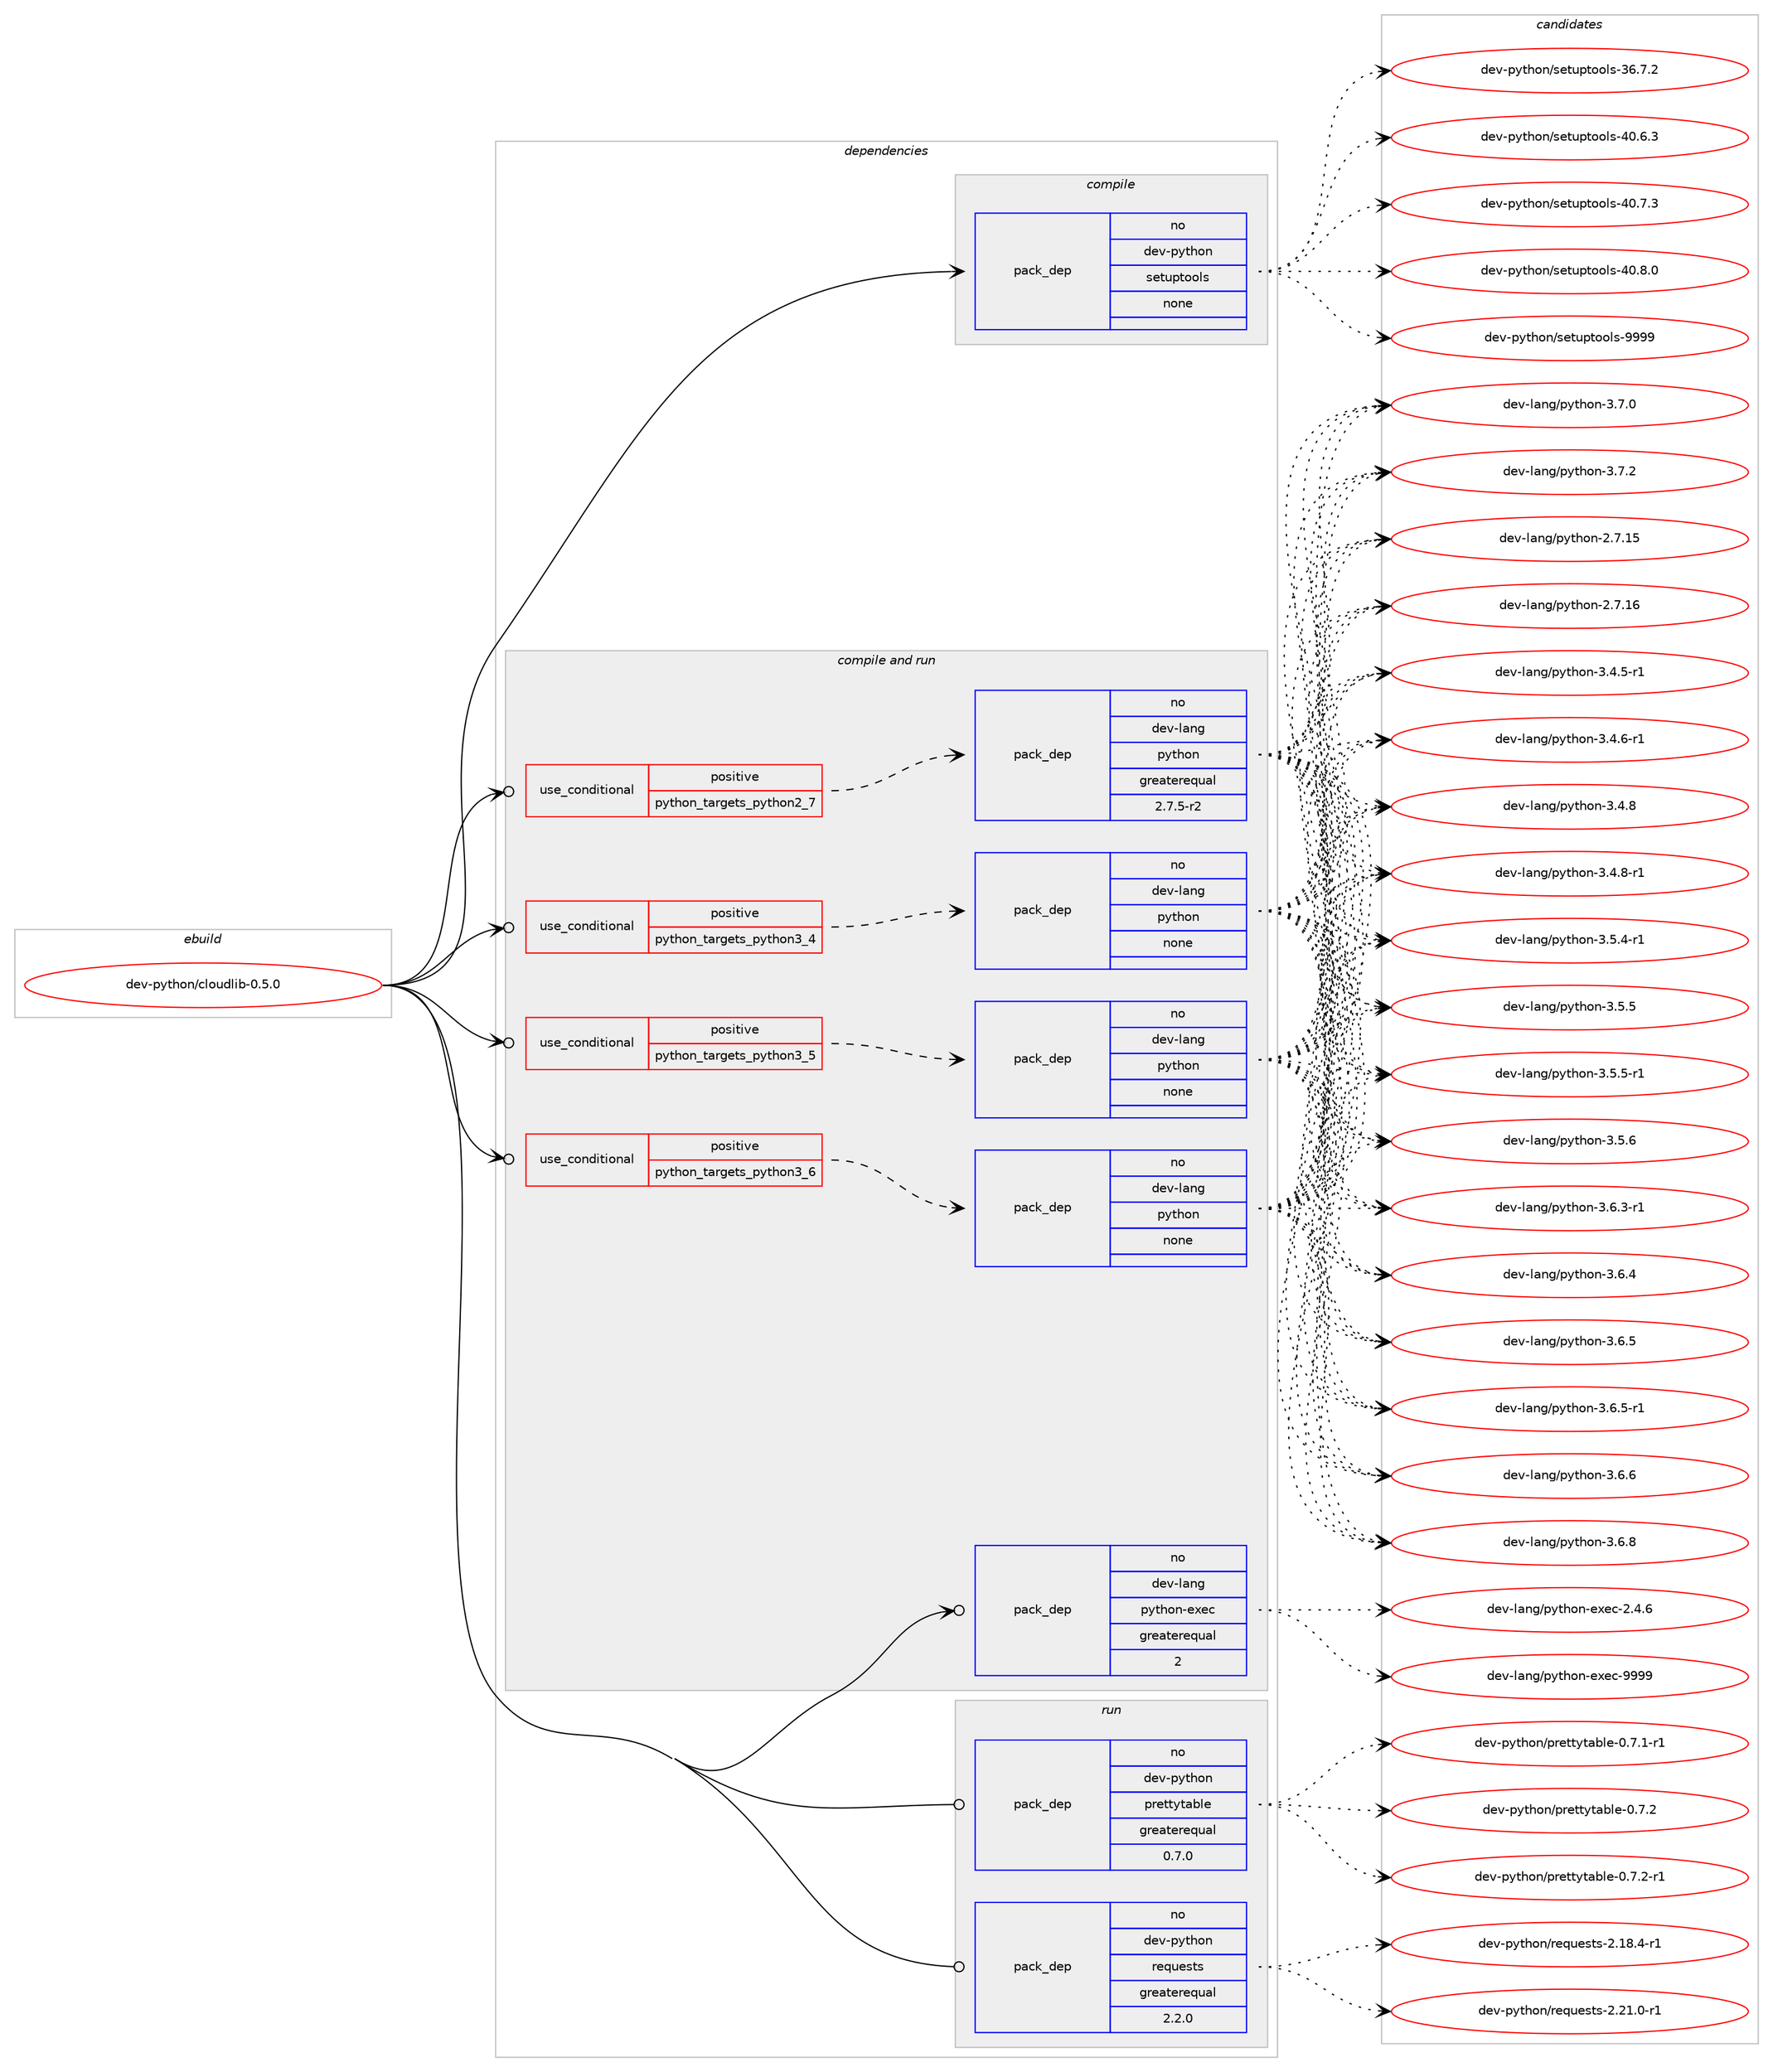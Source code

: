 digraph prolog {

# *************
# Graph options
# *************

newrank=true;
concentrate=true;
compound=true;
graph [rankdir=LR,fontname=Helvetica,fontsize=10,ranksep=1.5];#, ranksep=2.5, nodesep=0.2];
edge  [arrowhead=vee];
node  [fontname=Helvetica,fontsize=10];

# **********
# The ebuild
# **********

subgraph cluster_leftcol {
color=gray;
rank=same;
label=<<i>ebuild</i>>;
id [label="dev-python/cloudlib-0.5.0", color=red, width=4, href="../dev-python/cloudlib-0.5.0.svg"];
}

# ****************
# The dependencies
# ****************

subgraph cluster_midcol {
color=gray;
label=<<i>dependencies</i>>;
subgraph cluster_compile {
fillcolor="#eeeeee";
style=filled;
label=<<i>compile</i>>;
subgraph pack1007992 {
dependency1403728 [label=<<TABLE BORDER="0" CELLBORDER="1" CELLSPACING="0" CELLPADDING="4" WIDTH="220"><TR><TD ROWSPAN="6" CELLPADDING="30">pack_dep</TD></TR><TR><TD WIDTH="110">no</TD></TR><TR><TD>dev-python</TD></TR><TR><TD>setuptools</TD></TR><TR><TD>none</TD></TR><TR><TD></TD></TR></TABLE>>, shape=none, color=blue];
}
id:e -> dependency1403728:w [weight=20,style="solid",arrowhead="vee"];
}
subgraph cluster_compileandrun {
fillcolor="#eeeeee";
style=filled;
label=<<i>compile and run</i>>;
subgraph cond372501 {
dependency1403729 [label=<<TABLE BORDER="0" CELLBORDER="1" CELLSPACING="0" CELLPADDING="4"><TR><TD ROWSPAN="3" CELLPADDING="10">use_conditional</TD></TR><TR><TD>positive</TD></TR><TR><TD>python_targets_python2_7</TD></TR></TABLE>>, shape=none, color=red];
subgraph pack1007993 {
dependency1403730 [label=<<TABLE BORDER="0" CELLBORDER="1" CELLSPACING="0" CELLPADDING="4" WIDTH="220"><TR><TD ROWSPAN="6" CELLPADDING="30">pack_dep</TD></TR><TR><TD WIDTH="110">no</TD></TR><TR><TD>dev-lang</TD></TR><TR><TD>python</TD></TR><TR><TD>greaterequal</TD></TR><TR><TD>2.7.5-r2</TD></TR></TABLE>>, shape=none, color=blue];
}
dependency1403729:e -> dependency1403730:w [weight=20,style="dashed",arrowhead="vee"];
}
id:e -> dependency1403729:w [weight=20,style="solid",arrowhead="odotvee"];
subgraph cond372502 {
dependency1403731 [label=<<TABLE BORDER="0" CELLBORDER="1" CELLSPACING="0" CELLPADDING="4"><TR><TD ROWSPAN="3" CELLPADDING="10">use_conditional</TD></TR><TR><TD>positive</TD></TR><TR><TD>python_targets_python3_4</TD></TR></TABLE>>, shape=none, color=red];
subgraph pack1007994 {
dependency1403732 [label=<<TABLE BORDER="0" CELLBORDER="1" CELLSPACING="0" CELLPADDING="4" WIDTH="220"><TR><TD ROWSPAN="6" CELLPADDING="30">pack_dep</TD></TR><TR><TD WIDTH="110">no</TD></TR><TR><TD>dev-lang</TD></TR><TR><TD>python</TD></TR><TR><TD>none</TD></TR><TR><TD></TD></TR></TABLE>>, shape=none, color=blue];
}
dependency1403731:e -> dependency1403732:w [weight=20,style="dashed",arrowhead="vee"];
}
id:e -> dependency1403731:w [weight=20,style="solid",arrowhead="odotvee"];
subgraph cond372503 {
dependency1403733 [label=<<TABLE BORDER="0" CELLBORDER="1" CELLSPACING="0" CELLPADDING="4"><TR><TD ROWSPAN="3" CELLPADDING="10">use_conditional</TD></TR><TR><TD>positive</TD></TR><TR><TD>python_targets_python3_5</TD></TR></TABLE>>, shape=none, color=red];
subgraph pack1007995 {
dependency1403734 [label=<<TABLE BORDER="0" CELLBORDER="1" CELLSPACING="0" CELLPADDING="4" WIDTH="220"><TR><TD ROWSPAN="6" CELLPADDING="30">pack_dep</TD></TR><TR><TD WIDTH="110">no</TD></TR><TR><TD>dev-lang</TD></TR><TR><TD>python</TD></TR><TR><TD>none</TD></TR><TR><TD></TD></TR></TABLE>>, shape=none, color=blue];
}
dependency1403733:e -> dependency1403734:w [weight=20,style="dashed",arrowhead="vee"];
}
id:e -> dependency1403733:w [weight=20,style="solid",arrowhead="odotvee"];
subgraph cond372504 {
dependency1403735 [label=<<TABLE BORDER="0" CELLBORDER="1" CELLSPACING="0" CELLPADDING="4"><TR><TD ROWSPAN="3" CELLPADDING="10">use_conditional</TD></TR><TR><TD>positive</TD></TR><TR><TD>python_targets_python3_6</TD></TR></TABLE>>, shape=none, color=red];
subgraph pack1007996 {
dependency1403736 [label=<<TABLE BORDER="0" CELLBORDER="1" CELLSPACING="0" CELLPADDING="4" WIDTH="220"><TR><TD ROWSPAN="6" CELLPADDING="30">pack_dep</TD></TR><TR><TD WIDTH="110">no</TD></TR><TR><TD>dev-lang</TD></TR><TR><TD>python</TD></TR><TR><TD>none</TD></TR><TR><TD></TD></TR></TABLE>>, shape=none, color=blue];
}
dependency1403735:e -> dependency1403736:w [weight=20,style="dashed",arrowhead="vee"];
}
id:e -> dependency1403735:w [weight=20,style="solid",arrowhead="odotvee"];
subgraph pack1007997 {
dependency1403737 [label=<<TABLE BORDER="0" CELLBORDER="1" CELLSPACING="0" CELLPADDING="4" WIDTH="220"><TR><TD ROWSPAN="6" CELLPADDING="30">pack_dep</TD></TR><TR><TD WIDTH="110">no</TD></TR><TR><TD>dev-lang</TD></TR><TR><TD>python-exec</TD></TR><TR><TD>greaterequal</TD></TR><TR><TD>2</TD></TR></TABLE>>, shape=none, color=blue];
}
id:e -> dependency1403737:w [weight=20,style="solid",arrowhead="odotvee"];
}
subgraph cluster_run {
fillcolor="#eeeeee";
style=filled;
label=<<i>run</i>>;
subgraph pack1007998 {
dependency1403738 [label=<<TABLE BORDER="0" CELLBORDER="1" CELLSPACING="0" CELLPADDING="4" WIDTH="220"><TR><TD ROWSPAN="6" CELLPADDING="30">pack_dep</TD></TR><TR><TD WIDTH="110">no</TD></TR><TR><TD>dev-python</TD></TR><TR><TD>prettytable</TD></TR><TR><TD>greaterequal</TD></TR><TR><TD>0.7.0</TD></TR></TABLE>>, shape=none, color=blue];
}
id:e -> dependency1403738:w [weight=20,style="solid",arrowhead="odot"];
subgraph pack1007999 {
dependency1403739 [label=<<TABLE BORDER="0" CELLBORDER="1" CELLSPACING="0" CELLPADDING="4" WIDTH="220"><TR><TD ROWSPAN="6" CELLPADDING="30">pack_dep</TD></TR><TR><TD WIDTH="110">no</TD></TR><TR><TD>dev-python</TD></TR><TR><TD>requests</TD></TR><TR><TD>greaterequal</TD></TR><TR><TD>2.2.0</TD></TR></TABLE>>, shape=none, color=blue];
}
id:e -> dependency1403739:w [weight=20,style="solid",arrowhead="odot"];
}
}

# **************
# The candidates
# **************

subgraph cluster_choices {
rank=same;
color=gray;
label=<<i>candidates</i>>;

subgraph choice1007992 {
color=black;
nodesep=1;
choice100101118451121211161041111104711510111611711211611111110811545515446554650 [label="dev-python/setuptools-36.7.2", color=red, width=4,href="../dev-python/setuptools-36.7.2.svg"];
choice100101118451121211161041111104711510111611711211611111110811545524846544651 [label="dev-python/setuptools-40.6.3", color=red, width=4,href="../dev-python/setuptools-40.6.3.svg"];
choice100101118451121211161041111104711510111611711211611111110811545524846554651 [label="dev-python/setuptools-40.7.3", color=red, width=4,href="../dev-python/setuptools-40.7.3.svg"];
choice100101118451121211161041111104711510111611711211611111110811545524846564648 [label="dev-python/setuptools-40.8.0", color=red, width=4,href="../dev-python/setuptools-40.8.0.svg"];
choice10010111845112121116104111110471151011161171121161111111081154557575757 [label="dev-python/setuptools-9999", color=red, width=4,href="../dev-python/setuptools-9999.svg"];
dependency1403728:e -> choice100101118451121211161041111104711510111611711211611111110811545515446554650:w [style=dotted,weight="100"];
dependency1403728:e -> choice100101118451121211161041111104711510111611711211611111110811545524846544651:w [style=dotted,weight="100"];
dependency1403728:e -> choice100101118451121211161041111104711510111611711211611111110811545524846554651:w [style=dotted,weight="100"];
dependency1403728:e -> choice100101118451121211161041111104711510111611711211611111110811545524846564648:w [style=dotted,weight="100"];
dependency1403728:e -> choice10010111845112121116104111110471151011161171121161111111081154557575757:w [style=dotted,weight="100"];
}
subgraph choice1007993 {
color=black;
nodesep=1;
choice10010111845108971101034711212111610411111045504655464953 [label="dev-lang/python-2.7.15", color=red, width=4,href="../dev-lang/python-2.7.15.svg"];
choice10010111845108971101034711212111610411111045504655464954 [label="dev-lang/python-2.7.16", color=red, width=4,href="../dev-lang/python-2.7.16.svg"];
choice1001011184510897110103471121211161041111104551465246534511449 [label="dev-lang/python-3.4.5-r1", color=red, width=4,href="../dev-lang/python-3.4.5-r1.svg"];
choice1001011184510897110103471121211161041111104551465246544511449 [label="dev-lang/python-3.4.6-r1", color=red, width=4,href="../dev-lang/python-3.4.6-r1.svg"];
choice100101118451089711010347112121116104111110455146524656 [label="dev-lang/python-3.4.8", color=red, width=4,href="../dev-lang/python-3.4.8.svg"];
choice1001011184510897110103471121211161041111104551465246564511449 [label="dev-lang/python-3.4.8-r1", color=red, width=4,href="../dev-lang/python-3.4.8-r1.svg"];
choice1001011184510897110103471121211161041111104551465346524511449 [label="dev-lang/python-3.5.4-r1", color=red, width=4,href="../dev-lang/python-3.5.4-r1.svg"];
choice100101118451089711010347112121116104111110455146534653 [label="dev-lang/python-3.5.5", color=red, width=4,href="../dev-lang/python-3.5.5.svg"];
choice1001011184510897110103471121211161041111104551465346534511449 [label="dev-lang/python-3.5.5-r1", color=red, width=4,href="../dev-lang/python-3.5.5-r1.svg"];
choice100101118451089711010347112121116104111110455146534654 [label="dev-lang/python-3.5.6", color=red, width=4,href="../dev-lang/python-3.5.6.svg"];
choice1001011184510897110103471121211161041111104551465446514511449 [label="dev-lang/python-3.6.3-r1", color=red, width=4,href="../dev-lang/python-3.6.3-r1.svg"];
choice100101118451089711010347112121116104111110455146544652 [label="dev-lang/python-3.6.4", color=red, width=4,href="../dev-lang/python-3.6.4.svg"];
choice100101118451089711010347112121116104111110455146544653 [label="dev-lang/python-3.6.5", color=red, width=4,href="../dev-lang/python-3.6.5.svg"];
choice1001011184510897110103471121211161041111104551465446534511449 [label="dev-lang/python-3.6.5-r1", color=red, width=4,href="../dev-lang/python-3.6.5-r1.svg"];
choice100101118451089711010347112121116104111110455146544654 [label="dev-lang/python-3.6.6", color=red, width=4,href="../dev-lang/python-3.6.6.svg"];
choice100101118451089711010347112121116104111110455146544656 [label="dev-lang/python-3.6.8", color=red, width=4,href="../dev-lang/python-3.6.8.svg"];
choice100101118451089711010347112121116104111110455146554648 [label="dev-lang/python-3.7.0", color=red, width=4,href="../dev-lang/python-3.7.0.svg"];
choice100101118451089711010347112121116104111110455146554650 [label="dev-lang/python-3.7.2", color=red, width=4,href="../dev-lang/python-3.7.2.svg"];
dependency1403730:e -> choice10010111845108971101034711212111610411111045504655464953:w [style=dotted,weight="100"];
dependency1403730:e -> choice10010111845108971101034711212111610411111045504655464954:w [style=dotted,weight="100"];
dependency1403730:e -> choice1001011184510897110103471121211161041111104551465246534511449:w [style=dotted,weight="100"];
dependency1403730:e -> choice1001011184510897110103471121211161041111104551465246544511449:w [style=dotted,weight="100"];
dependency1403730:e -> choice100101118451089711010347112121116104111110455146524656:w [style=dotted,weight="100"];
dependency1403730:e -> choice1001011184510897110103471121211161041111104551465246564511449:w [style=dotted,weight="100"];
dependency1403730:e -> choice1001011184510897110103471121211161041111104551465346524511449:w [style=dotted,weight="100"];
dependency1403730:e -> choice100101118451089711010347112121116104111110455146534653:w [style=dotted,weight="100"];
dependency1403730:e -> choice1001011184510897110103471121211161041111104551465346534511449:w [style=dotted,weight="100"];
dependency1403730:e -> choice100101118451089711010347112121116104111110455146534654:w [style=dotted,weight="100"];
dependency1403730:e -> choice1001011184510897110103471121211161041111104551465446514511449:w [style=dotted,weight="100"];
dependency1403730:e -> choice100101118451089711010347112121116104111110455146544652:w [style=dotted,weight="100"];
dependency1403730:e -> choice100101118451089711010347112121116104111110455146544653:w [style=dotted,weight="100"];
dependency1403730:e -> choice1001011184510897110103471121211161041111104551465446534511449:w [style=dotted,weight="100"];
dependency1403730:e -> choice100101118451089711010347112121116104111110455146544654:w [style=dotted,weight="100"];
dependency1403730:e -> choice100101118451089711010347112121116104111110455146544656:w [style=dotted,weight="100"];
dependency1403730:e -> choice100101118451089711010347112121116104111110455146554648:w [style=dotted,weight="100"];
dependency1403730:e -> choice100101118451089711010347112121116104111110455146554650:w [style=dotted,weight="100"];
}
subgraph choice1007994 {
color=black;
nodesep=1;
choice10010111845108971101034711212111610411111045504655464953 [label="dev-lang/python-2.7.15", color=red, width=4,href="../dev-lang/python-2.7.15.svg"];
choice10010111845108971101034711212111610411111045504655464954 [label="dev-lang/python-2.7.16", color=red, width=4,href="../dev-lang/python-2.7.16.svg"];
choice1001011184510897110103471121211161041111104551465246534511449 [label="dev-lang/python-3.4.5-r1", color=red, width=4,href="../dev-lang/python-3.4.5-r1.svg"];
choice1001011184510897110103471121211161041111104551465246544511449 [label="dev-lang/python-3.4.6-r1", color=red, width=4,href="../dev-lang/python-3.4.6-r1.svg"];
choice100101118451089711010347112121116104111110455146524656 [label="dev-lang/python-3.4.8", color=red, width=4,href="../dev-lang/python-3.4.8.svg"];
choice1001011184510897110103471121211161041111104551465246564511449 [label="dev-lang/python-3.4.8-r1", color=red, width=4,href="../dev-lang/python-3.4.8-r1.svg"];
choice1001011184510897110103471121211161041111104551465346524511449 [label="dev-lang/python-3.5.4-r1", color=red, width=4,href="../dev-lang/python-3.5.4-r1.svg"];
choice100101118451089711010347112121116104111110455146534653 [label="dev-lang/python-3.5.5", color=red, width=4,href="../dev-lang/python-3.5.5.svg"];
choice1001011184510897110103471121211161041111104551465346534511449 [label="dev-lang/python-3.5.5-r1", color=red, width=4,href="../dev-lang/python-3.5.5-r1.svg"];
choice100101118451089711010347112121116104111110455146534654 [label="dev-lang/python-3.5.6", color=red, width=4,href="../dev-lang/python-3.5.6.svg"];
choice1001011184510897110103471121211161041111104551465446514511449 [label="dev-lang/python-3.6.3-r1", color=red, width=4,href="../dev-lang/python-3.6.3-r1.svg"];
choice100101118451089711010347112121116104111110455146544652 [label="dev-lang/python-3.6.4", color=red, width=4,href="../dev-lang/python-3.6.4.svg"];
choice100101118451089711010347112121116104111110455146544653 [label="dev-lang/python-3.6.5", color=red, width=4,href="../dev-lang/python-3.6.5.svg"];
choice1001011184510897110103471121211161041111104551465446534511449 [label="dev-lang/python-3.6.5-r1", color=red, width=4,href="../dev-lang/python-3.6.5-r1.svg"];
choice100101118451089711010347112121116104111110455146544654 [label="dev-lang/python-3.6.6", color=red, width=4,href="../dev-lang/python-3.6.6.svg"];
choice100101118451089711010347112121116104111110455146544656 [label="dev-lang/python-3.6.8", color=red, width=4,href="../dev-lang/python-3.6.8.svg"];
choice100101118451089711010347112121116104111110455146554648 [label="dev-lang/python-3.7.0", color=red, width=4,href="../dev-lang/python-3.7.0.svg"];
choice100101118451089711010347112121116104111110455146554650 [label="dev-lang/python-3.7.2", color=red, width=4,href="../dev-lang/python-3.7.2.svg"];
dependency1403732:e -> choice10010111845108971101034711212111610411111045504655464953:w [style=dotted,weight="100"];
dependency1403732:e -> choice10010111845108971101034711212111610411111045504655464954:w [style=dotted,weight="100"];
dependency1403732:e -> choice1001011184510897110103471121211161041111104551465246534511449:w [style=dotted,weight="100"];
dependency1403732:e -> choice1001011184510897110103471121211161041111104551465246544511449:w [style=dotted,weight="100"];
dependency1403732:e -> choice100101118451089711010347112121116104111110455146524656:w [style=dotted,weight="100"];
dependency1403732:e -> choice1001011184510897110103471121211161041111104551465246564511449:w [style=dotted,weight="100"];
dependency1403732:e -> choice1001011184510897110103471121211161041111104551465346524511449:w [style=dotted,weight="100"];
dependency1403732:e -> choice100101118451089711010347112121116104111110455146534653:w [style=dotted,weight="100"];
dependency1403732:e -> choice1001011184510897110103471121211161041111104551465346534511449:w [style=dotted,weight="100"];
dependency1403732:e -> choice100101118451089711010347112121116104111110455146534654:w [style=dotted,weight="100"];
dependency1403732:e -> choice1001011184510897110103471121211161041111104551465446514511449:w [style=dotted,weight="100"];
dependency1403732:e -> choice100101118451089711010347112121116104111110455146544652:w [style=dotted,weight="100"];
dependency1403732:e -> choice100101118451089711010347112121116104111110455146544653:w [style=dotted,weight="100"];
dependency1403732:e -> choice1001011184510897110103471121211161041111104551465446534511449:w [style=dotted,weight="100"];
dependency1403732:e -> choice100101118451089711010347112121116104111110455146544654:w [style=dotted,weight="100"];
dependency1403732:e -> choice100101118451089711010347112121116104111110455146544656:w [style=dotted,weight="100"];
dependency1403732:e -> choice100101118451089711010347112121116104111110455146554648:w [style=dotted,weight="100"];
dependency1403732:e -> choice100101118451089711010347112121116104111110455146554650:w [style=dotted,weight="100"];
}
subgraph choice1007995 {
color=black;
nodesep=1;
choice10010111845108971101034711212111610411111045504655464953 [label="dev-lang/python-2.7.15", color=red, width=4,href="../dev-lang/python-2.7.15.svg"];
choice10010111845108971101034711212111610411111045504655464954 [label="dev-lang/python-2.7.16", color=red, width=4,href="../dev-lang/python-2.7.16.svg"];
choice1001011184510897110103471121211161041111104551465246534511449 [label="dev-lang/python-3.4.5-r1", color=red, width=4,href="../dev-lang/python-3.4.5-r1.svg"];
choice1001011184510897110103471121211161041111104551465246544511449 [label="dev-lang/python-3.4.6-r1", color=red, width=4,href="../dev-lang/python-3.4.6-r1.svg"];
choice100101118451089711010347112121116104111110455146524656 [label="dev-lang/python-3.4.8", color=red, width=4,href="../dev-lang/python-3.4.8.svg"];
choice1001011184510897110103471121211161041111104551465246564511449 [label="dev-lang/python-3.4.8-r1", color=red, width=4,href="../dev-lang/python-3.4.8-r1.svg"];
choice1001011184510897110103471121211161041111104551465346524511449 [label="dev-lang/python-3.5.4-r1", color=red, width=4,href="../dev-lang/python-3.5.4-r1.svg"];
choice100101118451089711010347112121116104111110455146534653 [label="dev-lang/python-3.5.5", color=red, width=4,href="../dev-lang/python-3.5.5.svg"];
choice1001011184510897110103471121211161041111104551465346534511449 [label="dev-lang/python-3.5.5-r1", color=red, width=4,href="../dev-lang/python-3.5.5-r1.svg"];
choice100101118451089711010347112121116104111110455146534654 [label="dev-lang/python-3.5.6", color=red, width=4,href="../dev-lang/python-3.5.6.svg"];
choice1001011184510897110103471121211161041111104551465446514511449 [label="dev-lang/python-3.6.3-r1", color=red, width=4,href="../dev-lang/python-3.6.3-r1.svg"];
choice100101118451089711010347112121116104111110455146544652 [label="dev-lang/python-3.6.4", color=red, width=4,href="../dev-lang/python-3.6.4.svg"];
choice100101118451089711010347112121116104111110455146544653 [label="dev-lang/python-3.6.5", color=red, width=4,href="../dev-lang/python-3.6.5.svg"];
choice1001011184510897110103471121211161041111104551465446534511449 [label="dev-lang/python-3.6.5-r1", color=red, width=4,href="../dev-lang/python-3.6.5-r1.svg"];
choice100101118451089711010347112121116104111110455146544654 [label="dev-lang/python-3.6.6", color=red, width=4,href="../dev-lang/python-3.6.6.svg"];
choice100101118451089711010347112121116104111110455146544656 [label="dev-lang/python-3.6.8", color=red, width=4,href="../dev-lang/python-3.6.8.svg"];
choice100101118451089711010347112121116104111110455146554648 [label="dev-lang/python-3.7.0", color=red, width=4,href="../dev-lang/python-3.7.0.svg"];
choice100101118451089711010347112121116104111110455146554650 [label="dev-lang/python-3.7.2", color=red, width=4,href="../dev-lang/python-3.7.2.svg"];
dependency1403734:e -> choice10010111845108971101034711212111610411111045504655464953:w [style=dotted,weight="100"];
dependency1403734:e -> choice10010111845108971101034711212111610411111045504655464954:w [style=dotted,weight="100"];
dependency1403734:e -> choice1001011184510897110103471121211161041111104551465246534511449:w [style=dotted,weight="100"];
dependency1403734:e -> choice1001011184510897110103471121211161041111104551465246544511449:w [style=dotted,weight="100"];
dependency1403734:e -> choice100101118451089711010347112121116104111110455146524656:w [style=dotted,weight="100"];
dependency1403734:e -> choice1001011184510897110103471121211161041111104551465246564511449:w [style=dotted,weight="100"];
dependency1403734:e -> choice1001011184510897110103471121211161041111104551465346524511449:w [style=dotted,weight="100"];
dependency1403734:e -> choice100101118451089711010347112121116104111110455146534653:w [style=dotted,weight="100"];
dependency1403734:e -> choice1001011184510897110103471121211161041111104551465346534511449:w [style=dotted,weight="100"];
dependency1403734:e -> choice100101118451089711010347112121116104111110455146534654:w [style=dotted,weight="100"];
dependency1403734:e -> choice1001011184510897110103471121211161041111104551465446514511449:w [style=dotted,weight="100"];
dependency1403734:e -> choice100101118451089711010347112121116104111110455146544652:w [style=dotted,weight="100"];
dependency1403734:e -> choice100101118451089711010347112121116104111110455146544653:w [style=dotted,weight="100"];
dependency1403734:e -> choice1001011184510897110103471121211161041111104551465446534511449:w [style=dotted,weight="100"];
dependency1403734:e -> choice100101118451089711010347112121116104111110455146544654:w [style=dotted,weight="100"];
dependency1403734:e -> choice100101118451089711010347112121116104111110455146544656:w [style=dotted,weight="100"];
dependency1403734:e -> choice100101118451089711010347112121116104111110455146554648:w [style=dotted,weight="100"];
dependency1403734:e -> choice100101118451089711010347112121116104111110455146554650:w [style=dotted,weight="100"];
}
subgraph choice1007996 {
color=black;
nodesep=1;
choice10010111845108971101034711212111610411111045504655464953 [label="dev-lang/python-2.7.15", color=red, width=4,href="../dev-lang/python-2.7.15.svg"];
choice10010111845108971101034711212111610411111045504655464954 [label="dev-lang/python-2.7.16", color=red, width=4,href="../dev-lang/python-2.7.16.svg"];
choice1001011184510897110103471121211161041111104551465246534511449 [label="dev-lang/python-3.4.5-r1", color=red, width=4,href="../dev-lang/python-3.4.5-r1.svg"];
choice1001011184510897110103471121211161041111104551465246544511449 [label="dev-lang/python-3.4.6-r1", color=red, width=4,href="../dev-lang/python-3.4.6-r1.svg"];
choice100101118451089711010347112121116104111110455146524656 [label="dev-lang/python-3.4.8", color=red, width=4,href="../dev-lang/python-3.4.8.svg"];
choice1001011184510897110103471121211161041111104551465246564511449 [label="dev-lang/python-3.4.8-r1", color=red, width=4,href="../dev-lang/python-3.4.8-r1.svg"];
choice1001011184510897110103471121211161041111104551465346524511449 [label="dev-lang/python-3.5.4-r1", color=red, width=4,href="../dev-lang/python-3.5.4-r1.svg"];
choice100101118451089711010347112121116104111110455146534653 [label="dev-lang/python-3.5.5", color=red, width=4,href="../dev-lang/python-3.5.5.svg"];
choice1001011184510897110103471121211161041111104551465346534511449 [label="dev-lang/python-3.5.5-r1", color=red, width=4,href="../dev-lang/python-3.5.5-r1.svg"];
choice100101118451089711010347112121116104111110455146534654 [label="dev-lang/python-3.5.6", color=red, width=4,href="../dev-lang/python-3.5.6.svg"];
choice1001011184510897110103471121211161041111104551465446514511449 [label="dev-lang/python-3.6.3-r1", color=red, width=4,href="../dev-lang/python-3.6.3-r1.svg"];
choice100101118451089711010347112121116104111110455146544652 [label="dev-lang/python-3.6.4", color=red, width=4,href="../dev-lang/python-3.6.4.svg"];
choice100101118451089711010347112121116104111110455146544653 [label="dev-lang/python-3.6.5", color=red, width=4,href="../dev-lang/python-3.6.5.svg"];
choice1001011184510897110103471121211161041111104551465446534511449 [label="dev-lang/python-3.6.5-r1", color=red, width=4,href="../dev-lang/python-3.6.5-r1.svg"];
choice100101118451089711010347112121116104111110455146544654 [label="dev-lang/python-3.6.6", color=red, width=4,href="../dev-lang/python-3.6.6.svg"];
choice100101118451089711010347112121116104111110455146544656 [label="dev-lang/python-3.6.8", color=red, width=4,href="../dev-lang/python-3.6.8.svg"];
choice100101118451089711010347112121116104111110455146554648 [label="dev-lang/python-3.7.0", color=red, width=4,href="../dev-lang/python-3.7.0.svg"];
choice100101118451089711010347112121116104111110455146554650 [label="dev-lang/python-3.7.2", color=red, width=4,href="../dev-lang/python-3.7.2.svg"];
dependency1403736:e -> choice10010111845108971101034711212111610411111045504655464953:w [style=dotted,weight="100"];
dependency1403736:e -> choice10010111845108971101034711212111610411111045504655464954:w [style=dotted,weight="100"];
dependency1403736:e -> choice1001011184510897110103471121211161041111104551465246534511449:w [style=dotted,weight="100"];
dependency1403736:e -> choice1001011184510897110103471121211161041111104551465246544511449:w [style=dotted,weight="100"];
dependency1403736:e -> choice100101118451089711010347112121116104111110455146524656:w [style=dotted,weight="100"];
dependency1403736:e -> choice1001011184510897110103471121211161041111104551465246564511449:w [style=dotted,weight="100"];
dependency1403736:e -> choice1001011184510897110103471121211161041111104551465346524511449:w [style=dotted,weight="100"];
dependency1403736:e -> choice100101118451089711010347112121116104111110455146534653:w [style=dotted,weight="100"];
dependency1403736:e -> choice1001011184510897110103471121211161041111104551465346534511449:w [style=dotted,weight="100"];
dependency1403736:e -> choice100101118451089711010347112121116104111110455146534654:w [style=dotted,weight="100"];
dependency1403736:e -> choice1001011184510897110103471121211161041111104551465446514511449:w [style=dotted,weight="100"];
dependency1403736:e -> choice100101118451089711010347112121116104111110455146544652:w [style=dotted,weight="100"];
dependency1403736:e -> choice100101118451089711010347112121116104111110455146544653:w [style=dotted,weight="100"];
dependency1403736:e -> choice1001011184510897110103471121211161041111104551465446534511449:w [style=dotted,weight="100"];
dependency1403736:e -> choice100101118451089711010347112121116104111110455146544654:w [style=dotted,weight="100"];
dependency1403736:e -> choice100101118451089711010347112121116104111110455146544656:w [style=dotted,weight="100"];
dependency1403736:e -> choice100101118451089711010347112121116104111110455146554648:w [style=dotted,weight="100"];
dependency1403736:e -> choice100101118451089711010347112121116104111110455146554650:w [style=dotted,weight="100"];
}
subgraph choice1007997 {
color=black;
nodesep=1;
choice1001011184510897110103471121211161041111104510112010199455046524654 [label="dev-lang/python-exec-2.4.6", color=red, width=4,href="../dev-lang/python-exec-2.4.6.svg"];
choice10010111845108971101034711212111610411111045101120101994557575757 [label="dev-lang/python-exec-9999", color=red, width=4,href="../dev-lang/python-exec-9999.svg"];
dependency1403737:e -> choice1001011184510897110103471121211161041111104510112010199455046524654:w [style=dotted,weight="100"];
dependency1403737:e -> choice10010111845108971101034711212111610411111045101120101994557575757:w [style=dotted,weight="100"];
}
subgraph choice1007998 {
color=black;
nodesep=1;
choice100101118451121211161041111104711211410111611612111697981081014548465546494511449 [label="dev-python/prettytable-0.7.1-r1", color=red, width=4,href="../dev-python/prettytable-0.7.1-r1.svg"];
choice10010111845112121116104111110471121141011161161211169798108101454846554650 [label="dev-python/prettytable-0.7.2", color=red, width=4,href="../dev-python/prettytable-0.7.2.svg"];
choice100101118451121211161041111104711211410111611612111697981081014548465546504511449 [label="dev-python/prettytable-0.7.2-r1", color=red, width=4,href="../dev-python/prettytable-0.7.2-r1.svg"];
dependency1403738:e -> choice100101118451121211161041111104711211410111611612111697981081014548465546494511449:w [style=dotted,weight="100"];
dependency1403738:e -> choice10010111845112121116104111110471121141011161161211169798108101454846554650:w [style=dotted,weight="100"];
dependency1403738:e -> choice100101118451121211161041111104711211410111611612111697981081014548465546504511449:w [style=dotted,weight="100"];
}
subgraph choice1007999 {
color=black;
nodesep=1;
choice1001011184511212111610411111047114101113117101115116115455046495646524511449 [label="dev-python/requests-2.18.4-r1", color=red, width=4,href="../dev-python/requests-2.18.4-r1.svg"];
choice1001011184511212111610411111047114101113117101115116115455046504946484511449 [label="dev-python/requests-2.21.0-r1", color=red, width=4,href="../dev-python/requests-2.21.0-r1.svg"];
dependency1403739:e -> choice1001011184511212111610411111047114101113117101115116115455046495646524511449:w [style=dotted,weight="100"];
dependency1403739:e -> choice1001011184511212111610411111047114101113117101115116115455046504946484511449:w [style=dotted,weight="100"];
}
}

}
